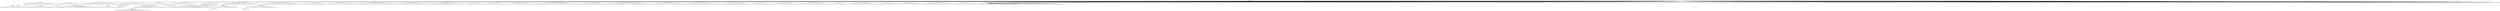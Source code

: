 digraph g {
	"57" -> "58";
	"58" [color=indianred1, style=filled, label="31"];
	"56" -> "57";
	"57" [label="26"];
	"56" -> "59";
	"59" [label="13"];
	"54" -> "55";
	"55" [color=indianred1, style=filled, label="40"];
	"53" -> "54";
	"54" [label="39"];
	"50" -> "51";
	"51" [color=indianred1, style=filled, label="27"];
	"49" -> "50";
	"50" [label="50"];
	"38" -> "39";
	"39" [color=indianred1, style=filled, label="9"];
	"38" -> "40";
	"40" [label="14"];
	"37" -> "38";
	"38" [label="18"];
	"34" -> "35";
	"35" [label="22"];
	"25" -> "26";
	"26" [color=indianred1, style=filled, label="46"];
	"24" -> "25";
	"25" [label="3"];
	"23" -> "24";
	"24" [color=indianred1, style=filled, label="10"];
	"22" -> "23";
	"23" [label="46"];
	"14" -> "15";
	"15" [color=indianred1, style=filled, label="7"];
	"13" -> "14";
	"14" [label="25"];
	"13" -> "16";
	"16" [label="37"];
	"7" -> "8";
	"8" [label="41"];
	"6" -> "7";
	"7" [color=indianred1, style=filled, label="2"];
	"5" -> "6";
	"6" [label="43"];
	"3" -> "4";
	"4" [label="11"];
	"2" -> "3";
	"3" [color=indianred1, style=filled, label="30"];
	"1" -> "2";
	"2" [label="1"];
	"0" -> "1";
	"1" [label="30"];
	"0" -> "5";
	"5" [label="2"];
	"0" -> "9";
	"9" [label="8"];
	"0" -> "10";
	"10" [label="5"];
	"0" -> "11";
	"11" [label="32"];
	"0" -> "12";
	"12" [label="19"];
	"0" -> "13";
	"13" [label="7"];
	"0" -> "17";
	"17" [label="16"];
	"0" -> "18";
	"18" [label="23"];
	"0" -> "19";
	"19" [label="21"];
	"0" -> "20";
	"20" [label="33"];
	"0" -> "21";
	"21" [label="38"];
	"0" -> "22";
	"22" [label="10"];
	"0" -> "27";
	"27" [label="35"];
	"0" -> "28";
	"28" [label="49"];
	"0" -> "29";
	"29" [label="15"];
	"0" -> "30";
	"30" [label="36"];
	"0" -> "31";
	"31" [label="12"];
	"0" -> "32";
	"32" [label="34"];
	"0" -> "33";
	"33" [label="48"];
	"0" -> "34";
	"34" [label="4"];
	"0" -> "36";
	"36" [label="20"];
	"0" -> "37";
	"37" [label="9"];
	"0" -> "41";
	"41" [label="24"];
	"0" -> "42";
	"42" [label="47"];
	"0" -> "43";
	"43" [label="17"];
	"0" -> "44";
	"44" [label="44"];
	"0" -> "45";
	"45" [label="42"];
	"0" -> "46";
	"46" [label="28"];
	"0" -> "47";
	"47" [label="45"];
	"0" -> "48";
	"48" [label="6"];
	"0" -> "49";
	"49" [label="27"];
	"0" -> "52";
	"52" [label="29"];
	"0" -> "53";
	"53" [label="40"];
	"0" -> "56";
	"56" [label="31"];
	"0" [label="germline"];
	"0" -> "cell1";
	"cell1" [shape=box];
	"51" -> "cell2";
	"cell2" [shape=box];
	"3" -> "cell3";
	"cell3" [shape=box];
	"0" -> "cell4";
	"cell4" [shape=box];
	"0" -> "cell5";
	"cell5" [shape=box];
	"0" -> "cell6";
	"cell6" [shape=box];
	"24" -> "cell7";
	"cell7" [shape=box];
	"0" -> "cell8";
	"cell8" [shape=box];
	"0" -> "cell9";
	"cell9" [shape=box];
	"41" -> "cell10";
	"cell10" [shape=box];
	"0" -> "cell11";
	"cell11" [shape=box];
	"4" -> "cell12";
	"cell12" [shape=box];
	"0" -> "cell13";
	"cell13" [shape=box];
	"45" -> "cell14";
	"cell14" [shape=box];
	"0" -> "cell15";
	"cell15" [shape=box];
	"0" -> "cell16";
	"cell16" [shape=box];
	"39" -> "cell17";
	"cell17" [shape=box];
	"0" -> "cell18";
	"cell18" [shape=box];
	"0" -> "cell19";
	"cell19" [shape=box];
	"15" -> "cell20";
	"cell20" [shape=box];
	"3" -> "cell21";
	"cell21" [shape=box];
	"22" -> "cell22";
	"cell22" [shape=box];
	"20" -> "cell23";
	"cell23" [shape=box];
	"0" -> "cell24";
	"cell24" [shape=box];
	"0" -> "cell25";
	"cell25" [shape=box];
	"0" -> "cell26";
	"cell26" [shape=box];
	"0" -> "cell27";
	"cell27" [shape=box];
	"0" -> "cell28";
	"cell28" [shape=box];
	"5" -> "cell29";
	"cell29" [shape=box];
	"22" -> "cell30";
	"cell30" [shape=box];
	"0" -> "cell31";
	"cell31" [shape=box];
	"0" -> "cell32";
	"cell32" [shape=box];
	"0" -> "cell33";
	"cell33" [shape=box];
	"0" -> "cell34";
	"cell34" [shape=box];
	"0" -> "cell35";
	"cell35" [shape=box];
	"0" -> "cell36";
	"cell36" [shape=box];
	"0" -> "cell37";
	"cell37" [shape=box];
	"15" -> "cell38";
	"cell38" [shape=box];
	"0" -> "cell39";
	"cell39" [shape=box];
	"0" -> "cell40";
	"cell40" [shape=box];
	"0" -> "cell41";
	"cell41" [shape=box];
	"0" -> "cell42";
	"cell42" [shape=box];
	"17" -> "cell43";
	"cell43" [shape=box];
	"0" -> "cell44";
	"cell44" [shape=box];
	"11" -> "cell45";
	"cell45" [shape=box];
	"0" -> "cell46";
	"cell46" [shape=box];
	"0" -> "cell47";
	"cell47" [shape=box];
	"0" -> "cell48";
	"cell48" [shape=box];
	"0" -> "cell49";
	"cell49" [shape=box];
	"4" -> "cell50";
	"cell50" [shape=box];
	"0" -> "cell51";
	"cell51" [shape=box];
	"22" -> "cell52";
	"cell52" [shape=box];
	"29" -> "cell53";
	"cell53" [shape=box];
	"44" -> "cell54";
	"cell54" [shape=box];
	"0" -> "cell55";
	"cell55" [shape=box];
	"0" -> "cell56";
	"cell56" [shape=box];
	"0" -> "cell57";
	"cell57" [shape=box];
	"0" -> "cell58";
	"cell58" [shape=box];
	"59" -> "cell59";
	"cell59" [shape=box];
	"28" -> "cell60";
	"cell60" [shape=box];
	"39" -> "cell61";
	"cell61" [shape=box];
	"0" -> "cell62";
	"cell62" [shape=box];
	"19" -> "cell63";
	"cell63" [shape=box];
	"12" -> "cell64";
	"cell64" [shape=box];
	"3" -> "cell65";
	"cell65" [shape=box];
	"30" -> "cell66";
	"cell66" [shape=box];
	"18" -> "cell67";
	"cell67" [shape=box];
	"47" -> "cell68";
	"cell68" [shape=box];
	"24" -> "cell69";
	"cell69" [shape=box];
	"0" -> "cell70";
	"cell70" [shape=box];
	"0" -> "cell71";
	"cell71" [shape=box];
	"12" -> "cell72";
	"cell72" [shape=box];
	"0" -> "cell73";
	"cell73" [shape=box];
	"51" -> "cell74";
	"cell74" [shape=box];
	"0" -> "cell75";
	"cell75" [shape=box];
	"22" -> "cell76";
	"cell76" [shape=box];
	"0" -> "cell77";
	"cell77" [shape=box];
	"20" -> "cell78";
	"cell78" [shape=box];
	"0" -> "cell79";
	"cell79" [shape=box];
	"0" -> "cell80";
	"cell80" [shape=box];
	"42" -> "cell81";
	"cell81" [shape=box];
	"0" -> "cell82";
	"cell82" [shape=box];
	"0" -> "cell83";
	"cell83" [shape=box];
	"55" -> "cell84";
	"cell84" [shape=box];
	"28" -> "cell85";
	"cell85" [shape=box];
	"34" -> "cell86";
	"cell86" [shape=box];
	"21" -> "cell87";
	"cell87" [shape=box];
	"0" -> "cell88";
	"cell88" [shape=box];
	"0" -> "cell89";
	"cell89" [shape=box];
	"30" -> "cell90";
	"cell90" [shape=box];
	"0" -> "cell91";
	"cell91" [shape=box];
	"0" -> "cell92";
	"cell92" [shape=box];
	"0" -> "cell93";
	"cell93" [shape=box];
	"29" -> "cell94";
	"cell94" [shape=box];
	"36" -> "cell95";
	"cell95" [shape=box];
	"0" -> "cell96";
	"cell96" [shape=box];
	"12" -> "cell97";
	"cell97" [shape=box];
	"0" -> "cell98";
	"cell98" [shape=box];
	"58" -> "cell99";
	"cell99" [shape=box];
	"25" -> "cell100";
	"cell100" [shape=box];
	"0" -> "cell101";
	"cell101" [shape=box];
	"0" -> "cell102";
	"cell102" [shape=box];
	"0" -> "cell103";
	"cell103" [shape=box];
	"0" -> "cell104";
	"cell104" [shape=box];
	"49" -> "cell105";
	"cell105" [shape=box];
	"0" -> "cell106";
	"cell106" [shape=box];
	"0" -> "cell107";
	"cell107" [shape=box];
	"44" -> "cell108";
	"cell108" [shape=box];
	"0" -> "cell109";
	"cell109" [shape=box];
	"52" -> "cell110";
	"cell110" [shape=box];
	"0" -> "cell111";
	"cell111" [shape=box];
	"0" -> "cell112";
	"cell112" [shape=box];
	"0" -> "cell113";
	"cell113" [shape=box];
	"41" -> "cell114";
	"cell114" [shape=box];
	"0" -> "cell115";
	"cell115" [shape=box];
	"44" -> "cell116";
	"cell116" [shape=box];
	"12" -> "cell117";
	"cell117" [shape=box];
	"0" -> "cell118";
	"cell118" [shape=box];
	"0" -> "cell119";
	"cell119" [shape=box];
	"9" -> "cell120";
	"cell120" [shape=box];
	"33" -> "cell121";
	"cell121" [shape=box];
	"0" -> "cell122";
	"cell122" [shape=box];
	"16" -> "cell123";
	"cell123" [shape=box];
	"15" -> "cell124";
	"cell124" [shape=box];
	"26" -> "cell125";
	"cell125" [shape=box];
	"12" -> "cell126";
	"cell126" [shape=box];
	"23" -> "cell127";
	"cell127" [shape=box];
	"15" -> "cell128";
	"cell128" [shape=box];
	"14" -> "cell129";
	"cell129" [shape=box];
	"56" -> "cell130";
	"cell130" [shape=box];
	"37" -> "cell131";
	"cell131" [shape=box];
	"0" -> "cell132";
	"cell132" [shape=box];
	"0" -> "cell133";
	"cell133" [shape=box];
	"0" -> "cell134";
	"cell134" [shape=box];
	"0" -> "cell135";
	"cell135" [shape=box];
	"24" -> "cell136";
	"cell136" [shape=box];
	"0" -> "cell137";
	"cell137" [shape=box];
	"29" -> "cell138";
	"cell138" [shape=box];
	"0" -> "cell139";
	"cell139" [shape=box];
	"30" -> "cell140";
	"cell140" [shape=box];
	"0" -> "cell141";
	"cell141" [shape=box];
	"0" -> "cell142";
	"cell142" [shape=box];
	"20" -> "cell143";
	"cell143" [shape=box];
	"0" -> "cell144";
	"cell144" [shape=box];
	"0" -> "cell145";
	"cell145" [shape=box];
	"0" -> "cell146";
	"cell146" [shape=box];
	"0" -> "cell147";
	"cell147" [shape=box];
	"0" -> "cell148";
	"cell148" [shape=box];
	"58" -> "cell149";
	"cell149" [shape=box];
	"5" -> "cell150";
	"cell150" [shape=box];
	"29" -> "cell151";
	"cell151" [shape=box];
	"0" -> "cell152";
	"cell152" [shape=box];
	"28" -> "cell153";
	"cell153" [shape=box];
	"52" -> "cell154";
	"cell154" [shape=box];
	"36" -> "cell155";
	"cell155" [shape=box];
	"55" -> "cell156";
	"cell156" [shape=box];
	"24" -> "cell157";
	"cell157" [shape=box];
	"9" -> "cell158";
	"cell158" [shape=box];
	"0" -> "cell159";
	"cell159" [shape=box];
	"22" -> "cell160";
	"cell160" [shape=box];
	"34" -> "cell161";
	"cell161" [shape=box];
	"0" -> "cell162";
	"cell162" [shape=box];
	"0" -> "cell163";
	"cell163" [shape=box];
	"0" -> "cell164";
	"cell164" [shape=box];
	"0" -> "cell165";
	"cell165" [shape=box];
	"0" -> "cell166";
	"cell166" [shape=box];
	"1" -> "cell167";
	"cell167" [shape=box];
	"16" -> "cell168";
	"cell168" [shape=box];
	"30" -> "cell169";
	"cell169" [shape=box];
	"0" -> "cell170";
	"cell170" [shape=box];
	"18" -> "cell171";
	"cell171" [shape=box];
	"0" -> "cell172";
	"cell172" [shape=box];
	"0" -> "cell173";
	"cell173" [shape=box];
	"0" -> "cell174";
	"cell174" [shape=box];
	"0" -> "cell175";
	"cell175" [shape=box];
	"26" -> "cell176";
	"cell176" [shape=box];
	"0" -> "cell177";
	"cell177" [shape=box];
	"53" -> "cell178";
	"cell178" [shape=box];
	"0" -> "cell179";
	"cell179" [shape=box];
	"0" -> "cell180";
	"cell180" [shape=box];
	"0" -> "cell181";
	"cell181" [shape=box];
	"29" -> "cell182";
	"cell182" [shape=box];
	"0" -> "cell183";
	"cell183" [shape=box];
	"0" -> "cell184";
	"cell184" [shape=box];
	"0" -> "cell185";
	"cell185" [shape=box];
	"0" -> "cell186";
	"cell186" [shape=box];
	"0" -> "cell187";
	"cell187" [shape=box];
	"0" -> "cell188";
	"cell188" [shape=box];
	"0" -> "cell189";
	"cell189" [shape=box];
	"33" -> "cell190";
	"cell190" [shape=box];
	"0" -> "cell191";
	"cell191" [shape=box];
	"51" -> "cell192";
	"cell192" [shape=box];
	"0" -> "cell193";
	"cell193" [shape=box];
	"33" -> "cell194";
	"cell194" [shape=box];
	"0" -> "cell195";
	"cell195" [shape=box];
	"36" -> "cell196";
	"cell196" [shape=box];
	"0" -> "cell197";
	"cell197" [shape=box];
	"45" -> "cell198";
	"cell198" [shape=box];
	"0" -> "cell199";
	"cell199" [shape=box];
	"0" -> "cell200";
	"cell200" [shape=box];
	"8" -> "cell201";
	"cell201" [shape=box];
	"0" -> "cell202";
	"cell202" [shape=box];
	"49" -> "cell203";
	"cell203" [shape=box];
	"0" -> "cell204";
	"cell204" [shape=box];
	"0" -> "cell205";
	"cell205" [shape=box];
	"26" -> "cell206";
	"cell206" [shape=box];
	"0" -> "cell207";
	"cell207" [shape=box];
	"0" -> "cell208";
	"cell208" [shape=box];
	"0" -> "cell209";
	"cell209" [shape=box];
	"0" -> "cell210";
	"cell210" [shape=box];
	"0" -> "cell211";
	"cell211" [shape=box];
	"5" -> "cell212";
	"cell212" [shape=box];
	"0" -> "cell213";
	"cell213" [shape=box];
	"58" -> "cell214";
	"cell214" [shape=box];
	"0" -> "cell215";
	"cell215" [shape=box];
	"36" -> "cell216";
	"cell216" [shape=box];
	"31" -> "cell217";
	"cell217" [shape=box];
	"5" -> "cell218";
	"cell218" [shape=box];
	"0" -> "cell219";
	"cell219" [shape=box];
	"50" -> "cell220";
	"cell220" [shape=box];
	"11" -> "cell221";
	"cell221" [shape=box];
	"0" -> "cell222";
	"cell222" [shape=box];
	"0" -> "cell223";
	"cell223" [shape=box];
	"0" -> "cell224";
	"cell224" [shape=box];
	"43" -> "cell225";
	"cell225" [shape=box];
	"0" -> "cell226";
	"cell226" [shape=box];
	"29" -> "cell227";
	"cell227" [shape=box];
	"30" -> "cell228";
	"cell228" [shape=box];
	"26" -> "cell229";
	"cell229" [shape=box];
	"21" -> "cell230";
	"cell230" [shape=box];
	"0" -> "cell231";
	"cell231" [shape=box];
	"17" -> "cell232";
	"cell232" [shape=box];
	"37" -> "cell233";
	"cell233" [shape=box];
	"0" -> "cell234";
	"cell234" [shape=box];
	"42" -> "cell235";
	"cell235" [shape=box];
	"51" -> "cell236";
	"cell236" [shape=box];
	"0" -> "cell237";
	"cell237" [shape=box];
	"0" -> "cell238";
	"cell238" [shape=box];
	"0" -> "cell239";
	"cell239" [shape=box];
	"0" -> "cell240";
	"cell240" [shape=box];
	"30" -> "cell241";
	"cell241" [shape=box];
	"0" -> "cell242";
	"cell242" [shape=box];
	"42" -> "cell243";
	"cell243" [shape=box];
	"44" -> "cell244";
	"cell244" [shape=box];
	"36" -> "cell245";
	"cell245" [shape=box];
	"5" -> "cell246";
	"cell246" [shape=box];
	"50" -> "cell247";
	"cell247" [shape=box];
	"0" -> "cell248";
	"cell248" [shape=box];
	"0" -> "cell249";
	"cell249" [shape=box];
	"20" -> "cell250";
	"cell250" [shape=box];
	"38" -> "cell251";
	"cell251" [shape=box];
	"42" -> "cell252";
	"cell252" [shape=box];
	"0" -> "cell253";
	"cell253" [shape=box];
	"0" -> "cell254";
	"cell254" [shape=box];
	"15" -> "cell255";
	"cell255" [shape=box];
	"0" -> "cell256";
	"cell256" [shape=box];
	"16" -> "cell257";
	"cell257" [shape=box];
	"22" -> "cell258";
	"cell258" [shape=box];
	"0" -> "cell259";
	"cell259" [shape=box];
	"26" -> "cell260";
	"cell260" [shape=box];
	"0" -> "cell261";
	"cell261" [shape=box];
	"0" -> "cell262";
	"cell262" [shape=box];
	"15" -> "cell263";
	"cell263" [shape=box];
	"0" -> "cell264";
	"cell264" [shape=box];
	"0" -> "cell265";
	"cell265" [shape=box];
	"0" -> "cell266";
	"cell266" [shape=box];
	"31" -> "cell267";
	"cell267" [shape=box];
	"21" -> "cell268";
	"cell268" [shape=box];
	"0" -> "cell269";
	"cell269" [shape=box];
	"0" -> "cell270";
	"cell270" [shape=box];
	"44" -> "cell271";
	"cell271" [shape=box];
	"33" -> "cell272";
	"cell272" [shape=box];
	"0" -> "cell273";
	"cell273" [shape=box];
	"0" -> "cell274";
	"cell274" [shape=box];
	"58" -> "cell275";
	"cell275" [shape=box];
	"0" -> "cell276";
	"cell276" [shape=box];
	"39" -> "cell277";
	"cell277" [shape=box];
	"21" -> "cell278";
	"cell278" [shape=box];
	"0" -> "cell279";
	"cell279" [shape=box];
	"0" -> "cell280";
	"cell280" [shape=box];
	"0" -> "cell281";
	"cell281" [shape=box];
	"0" -> "cell282";
	"cell282" [shape=box];
	"0" -> "cell283";
	"cell283" [shape=box];
	"1" -> "cell284";
	"cell284" [shape=box];
	"12" -> "cell285";
	"cell285" [shape=box];
	"0" -> "cell286";
	"cell286" [shape=box];
	"0" -> "cell287";
	"cell287" [shape=box];
	"17" -> "cell288";
	"cell288" [shape=box];
	"0" -> "cell289";
	"cell289" [shape=box];
	"0" -> "cell290";
	"cell290" [shape=box];
	"0" -> "cell291";
	"cell291" [shape=box];
	"44" -> "cell292";
	"cell292" [shape=box];
	"0" -> "cell293";
	"cell293" [shape=box];
	"0" -> "cell294";
	"cell294" [shape=box];
	"49" -> "cell295";
	"cell295" [shape=box];
	"0" -> "cell296";
	"cell296" [shape=box];
	"21" -> "cell297";
	"cell297" [shape=box];
	"39" -> "cell298";
	"cell298" [shape=box];
	"0" -> "cell299";
	"cell299" [shape=box];
	"1" -> "cell300";
	"cell300" [shape=box];
	"37" -> "cell301";
	"cell301" [shape=box];
	"37" -> "cell302";
	"cell302" [shape=box];
	"0" -> "cell303";
	"cell303" [shape=box];
	"56" -> "cell304";
	"cell304" [shape=box];
	"0" -> "cell305";
	"cell305" [shape=box];
	"0" -> "cell306";
	"cell306" [shape=box];
	"48" -> "cell307";
	"cell307" [shape=box];
	"0" -> "cell308";
	"cell308" [shape=box];
	"0" -> "cell309";
	"cell309" [shape=box];
	"0" -> "cell310";
	"cell310" [shape=box];
	"0" -> "cell311";
	"cell311" [shape=box];
	"0" -> "cell312";
	"cell312" [shape=box];
	"32" -> "cell313";
	"cell313" [shape=box];
	"49" -> "cell314";
	"cell314" [shape=box];
	"0" -> "cell315";
	"cell315" [shape=box];
	"56" -> "cell316";
	"cell316" [shape=box];
	"32" -> "cell317";
	"cell317" [shape=box];
	"0" -> "cell318";
	"cell318" [shape=box];
	"0" -> "cell319";
	"cell319" [shape=box];
	"21" -> "cell320";
	"cell320" [shape=box];
	"3" -> "cell321";
	"cell321" [shape=box];
	"0" -> "cell322";
	"cell322" [shape=box];
	"0" -> "cell323";
	"cell323" [shape=box];
	"41" -> "cell324";
	"cell324" [shape=box];
	"0" -> "cell325";
	"cell325" [shape=box];
	"0" -> "cell326";
	"cell326" [shape=box];
	"0" -> "cell327";
	"cell327" [shape=box];
	"0" -> "cell328";
	"cell328" [shape=box];
	"0" -> "cell329";
	"cell329" [shape=box];
	"0" -> "cell330";
	"cell330" [shape=box];
	"42" -> "cell331";
	"cell331" [shape=box];
	"0" -> "cell332";
	"cell332" [shape=box];
	"48" -> "cell333";
	"cell333" [shape=box];
	"0" -> "cell334";
	"cell334" [shape=box];
	"0" -> "cell335";
	"cell335" [shape=box];
	"24" -> "cell336";
	"cell336" [shape=box];
	"34" -> "cell337";
	"cell337" [shape=box];
	"0" -> "cell338";
	"cell338" [shape=box];
	"0" -> "cell339";
	"cell339" [shape=box];
	"0" -> "cell340";
	"cell340" [shape=box];
	"0" -> "cell341";
	"cell341" [shape=box];
	"0" -> "cell342";
	"cell342" [shape=box];
	"1" -> "cell343";
	"cell343" [shape=box];
	"0" -> "cell344";
	"cell344" [shape=box];
	"47" -> "cell345";
	"cell345" [shape=box];
	"0" -> "cell346";
	"cell346" [shape=box];
	"1" -> "cell347";
	"cell347" [shape=box];
	"0" -> "cell348";
	"cell348" [shape=box];
	"0" -> "cell349";
	"cell349" [shape=box];
	"0" -> "cell350";
	"cell350" [shape=box];
	"15" -> "cell351";
	"cell351" [shape=box];
	"0" -> "cell352";
	"cell352" [shape=box];
	"0" -> "cell353";
	"cell353" [shape=box];
	"0" -> "cell354";
	"cell354" [shape=box];
	"18" -> "cell355";
	"cell355" [shape=box];
	"51" -> "cell356";
	"cell356" [shape=box];
	"0" -> "cell357";
	"cell357" [shape=box];
	"0" -> "cell358";
	"cell358" [shape=box];
	"0" -> "cell359";
	"cell359" [shape=box];
	"11" -> "cell360";
	"cell360" [shape=box];
	"32" -> "cell361";
	"cell361" [shape=box];
	"0" -> "cell362";
	"cell362" [shape=box];
	"40" -> "cell363";
	"cell363" [shape=box];
	"47" -> "cell364";
	"cell364" [shape=box];
	"0" -> "cell365";
	"cell365" [shape=box];
	"0" -> "cell366";
	"cell366" [shape=box];
	"27" -> "cell367";
	"cell367" [shape=box];
	"39" -> "cell368";
	"cell368" [shape=box];
	"53" -> "cell369";
	"cell369" [shape=box];
	"0" -> "cell370";
	"cell370" [shape=box];
	"42" -> "cell371";
	"cell371" [shape=box];
	"28" -> "cell372";
	"cell372" [shape=box];
	"0" -> "cell373";
	"cell373" [shape=box];
	"0" -> "cell374";
	"cell374" [shape=box];
	"0" -> "cell375";
	"cell375" [shape=box];
	"0" -> "cell376";
	"cell376" [shape=box];
	"42" -> "cell377";
	"cell377" [shape=box];
	"17" -> "cell378";
	"cell378" [shape=box];
	"0" -> "cell379";
	"cell379" [shape=box];
	"53" -> "cell380";
	"cell380" [shape=box];
	"21" -> "cell381";
	"cell381" [shape=box];
	"0" -> "cell382";
	"cell382" [shape=box];
	"0" -> "cell383";
	"cell383" [shape=box];
	"0" -> "cell384";
	"cell384" [shape=box];
	"22" -> "cell385";
	"cell385" [shape=box];
	"0" -> "cell386";
	"cell386" [shape=box];
	"0" -> "cell387";
	"cell387" [shape=box];
	"0" -> "cell388";
	"cell388" [shape=box];
	"0" -> "cell389";
	"cell389" [shape=box];
	"0" -> "cell390";
	"cell390" [shape=box];
	"7" -> "cell391";
	"cell391" [shape=box];
	"0" -> "cell392";
	"cell392" [shape=box];
	"23" -> "cell393";
	"cell393" [shape=box];
	"0" -> "cell394";
	"cell394" [shape=box];
	"0" -> "cell395";
	"cell395" [shape=box];
	"0" -> "cell396";
	"cell396" [shape=box];
	"0" -> "cell397";
	"cell397" [shape=box];
	"0" -> "cell398";
	"cell398" [shape=box];
	"19" -> "cell399";
	"cell399" [shape=box];
	"38" -> "cell400";
	"cell400" [shape=box];
	"0" -> "cell401";
	"cell401" [shape=box];
	"0" -> "cell402";
	"cell402" [shape=box];
	"13" -> "cell403";
	"cell403" [shape=box];
	"0" -> "cell404";
	"cell404" [shape=box];
	"0" -> "cell405";
	"cell405" [shape=box];
	"0" -> "cell406";
	"cell406" [shape=box];
	"0" -> "cell407";
	"cell407" [shape=box];
	"49" -> "cell408";
	"cell408" [shape=box];
	"17" -> "cell409";
	"cell409" [shape=box];
	"0" -> "cell410";
	"cell410" [shape=box];
	"0" -> "cell411";
	"cell411" [shape=box];
	"49" -> "cell412";
	"cell412" [shape=box];
	"0" -> "cell413";
	"cell413" [shape=box];
	"20" -> "cell414";
	"cell414" [shape=box];
	"46" -> "cell415";
	"cell415" [shape=box];
	"22" -> "cell416";
	"cell416" [shape=box];
	"0" -> "cell417";
	"cell417" [shape=box];
	"0" -> "cell418";
	"cell418" [shape=box];
	"39" -> "cell419";
	"cell419" [shape=box];
	"0" -> "cell420";
	"cell420" [shape=box];
	"0" -> "cell421";
	"cell421" [shape=box];
	"31" -> "cell422";
	"cell422" [shape=box];
	"0" -> "cell423";
	"cell423" [shape=box];
	"29" -> "cell424";
	"cell424" [shape=box];
	"16" -> "cell425";
	"cell425" [shape=box];
	"0" -> "cell426";
	"cell426" [shape=box];
	"0" -> "cell427";
	"cell427" [shape=box];
	"42" -> "cell428";
	"cell428" [shape=box];
	"0" -> "cell429";
	"cell429" [shape=box];
	"9" -> "cell430";
	"cell430" [shape=box];
	"0" -> "cell431";
	"cell431" [shape=box];
	"24" -> "cell432";
	"cell432" [shape=box];
	"0" -> "cell433";
	"cell433" [shape=box];
	"0" -> "cell434";
	"cell434" [shape=box];
	"0" -> "cell435";
	"cell435" [shape=box];
	"51" -> "cell436";
	"cell436" [shape=box];
	"0" -> "cell437";
	"cell437" [shape=box];
	"20" -> "cell438";
	"cell438" [shape=box];
	"0" -> "cell439";
	"cell439" [shape=box];
	"0" -> "cell440";
	"cell440" [shape=box];
	"53" -> "cell441";
	"cell441" [shape=box];
	"0" -> "cell442";
	"cell442" [shape=box];
	"0" -> "cell443";
	"cell443" [shape=box];
	"0" -> "cell444";
	"cell444" [shape=box];
	"0" -> "cell445";
	"cell445" [shape=box];
	"17" -> "cell446";
	"cell446" [shape=box];
	"0" -> "cell447";
	"cell447" [shape=box];
	"0" -> "cell448";
	"cell448" [shape=box];
	"26" -> "cell449";
	"cell449" [shape=box];
	"27" -> "cell450";
	"cell450" [shape=box];
	"10" -> "cell451";
	"cell451" [shape=box];
	"0" -> "cell452";
	"cell452" [shape=box];
	"0" -> "cell453";
	"cell453" [shape=box];
	"0" -> "cell454";
	"cell454" [shape=box];
	"51" -> "cell455";
	"cell455" [shape=box];
	"41" -> "cell456";
	"cell456" [shape=box];
	"58" -> "cell457";
	"cell457" [shape=box];
	"0" -> "cell458";
	"cell458" [shape=box];
	"0" -> "cell459";
	"cell459" [shape=box];
	"0" -> "cell460";
	"cell460" [shape=box];
	"0" -> "cell461";
	"cell461" [shape=box];
	"29" -> "cell462";
	"cell462" [shape=box];
	"36" -> "cell463";
	"cell463" [shape=box];
	"13" -> "cell464";
	"cell464" [shape=box];
	"23" -> "cell465";
	"cell465" [shape=box];
	"37" -> "cell466";
	"cell466" [shape=box];
	"0" -> "cell467";
	"cell467" [shape=box];
	"0" -> "cell468";
	"cell468" [shape=box];
	"21" -> "cell469";
	"cell469" [shape=box];
	"0" -> "cell470";
	"cell470" [shape=box];
	"5" -> "cell471";
	"cell471" [shape=box];
	"0" -> "cell472";
	"cell472" [shape=box];
	"0" -> "cell473";
	"cell473" [shape=box];
	"52" -> "cell474";
	"cell474" [shape=box];
	"0" -> "cell475";
	"cell475" [shape=box];
	"0" -> "cell476";
	"cell476" [shape=box];
	"0" -> "cell477";
	"cell477" [shape=box];
	"38" -> "cell478";
	"cell478" [shape=box];
	"0" -> "cell479";
	"cell479" [shape=box];
	"0" -> "cell480";
	"cell480" [shape=box];
	"20" -> "cell481";
	"cell481" [shape=box];
	"0" -> "cell482";
	"cell482" [shape=box];
	"0" -> "cell483";
	"cell483" [shape=box];
	"15" -> "cell484";
	"cell484" [shape=box];
	"5" -> "cell485";
	"cell485" [shape=box];
	"0" -> "cell486";
	"cell486" [shape=box];
	"0" -> "cell487";
	"cell487" [shape=box];
	"43" -> "cell488";
	"cell488" [shape=box];
	"35" -> "cell489";
	"cell489" [shape=box];
	"0" -> "cell490";
	"cell490" [shape=box];
	"0" -> "cell491";
	"cell491" [shape=box];
	"0" -> "cell492";
	"cell492" [shape=box];
	"0" -> "cell493";
	"cell493" [shape=box];
	"49" -> "cell494";
	"cell494" [shape=box];
	"15" -> "cell495";
	"cell495" [shape=box];
	"0" -> "cell496";
	"cell496" [shape=box];
	"0" -> "cell497";
	"cell497" [shape=box];
	"50" -> "cell498";
	"cell498" [shape=box];
	"15" -> "cell499";
	"cell499" [shape=box];
	"51" -> "cell500";
	"cell500" [shape=box];
	"1" -> "cell501";
	"cell501" [shape=box];
	"0" -> "cell502";
	"cell502" [shape=box];
	"0" -> "cell503";
	"cell503" [shape=box];
	"32" -> "cell504";
	"cell504" [shape=box];
	"0" -> "cell505";
	"cell505" [shape=box];
	"0" -> "cell506";
	"cell506" [shape=box];
	"44" -> "cell507";
	"cell507" [shape=box];
	"0" -> "cell508";
	"cell508" [shape=box];
	"0" -> "cell509";
	"cell509" [shape=box];
	"0" -> "cell510";
	"cell510" [shape=box];
	"0" -> "cell511";
	"cell511" [shape=box];
	"0" -> "cell512";
	"cell512" [shape=box];
	"0" -> "cell513";
	"cell513" [shape=box];
	"55" -> "cell514";
	"cell514" [shape=box];
	"0" -> "cell515";
	"cell515" [shape=box];
	"0" -> "cell516";
	"cell516" [shape=box];
	"0" -> "cell517";
	"cell517" [shape=box];
	"0" -> "cell518";
	"cell518" [shape=box];
	"37" -> "cell519";
	"cell519" [shape=box];
	"0" -> "cell520";
	"cell520" [shape=box];
	"0" -> "cell521";
	"cell521" [shape=box];
	"21" -> "cell522";
	"cell522" [shape=box];
	"0" -> "cell523";
	"cell523" [shape=box];
	"31" -> "cell524";
	"cell524" [shape=box];
	"0" -> "cell525";
	"cell525" [shape=box];
	"19" -> "cell526";
	"cell526" [shape=box];
	"0" -> "cell527";
	"cell527" [shape=box];
	"17" -> "cell528";
	"cell528" [shape=box];
	"11" -> "cell529";
	"cell529" [shape=box];
	"1" -> "cell530";
	"cell530" [shape=box];
	"0" -> "cell531";
	"cell531" [shape=box];
	"0" -> "cell532";
	"cell532" [shape=box];
	"33" -> "cell533";
	"cell533" [shape=box];
	"0" -> "cell534";
	"cell534" [shape=box];
	"30" -> "cell535";
	"cell535" [shape=box];
	"0" -> "cell536";
	"cell536" [shape=box];
	"0" -> "cell537";
	"cell537" [shape=box];
	"37" -> "cell538";
	"cell538" [shape=box];
	"11" -> "cell539";
	"cell539" [shape=box];
	"0" -> "cell540";
	"cell540" [shape=box];
	"0" -> "cell541";
	"cell541" [shape=box];
	"0" -> "cell542";
	"cell542" [shape=box];
	"0" -> "cell543";
	"cell543" [shape=box];
	"36" -> "cell544";
	"cell544" [shape=box];
	"9" -> "cell545";
	"cell545" [shape=box];
	"0" -> "cell546";
	"cell546" [shape=box];
	"0" -> "cell547";
	"cell547" [shape=box];
	"48" -> "cell548";
	"cell548" [shape=box];
	"0" -> "cell549";
	"cell549" [shape=box];
	"0" -> "cell550";
	"cell550" [shape=box];
	"27" -> "cell551";
	"cell551" [shape=box];
	"10" -> "cell552";
	"cell552" [shape=box];
	"24" -> "cell553";
	"cell553" [shape=box];
	"29" -> "cell554";
	"cell554" [shape=box];
	"0" -> "cell555";
	"cell555" [shape=box];
	"7" -> "cell556";
	"cell556" [shape=box];
	"47" -> "cell557";
	"cell557" [shape=box];
	"0" -> "cell558";
	"cell558" [shape=box];
	"21" -> "cell559";
	"cell559" [shape=box];
	"0" -> "cell560";
	"cell560" [shape=box];
	"58" -> "cell561";
	"cell561" [shape=box];
	"49" -> "cell562";
	"cell562" [shape=box];
	"0" -> "cell563";
	"cell563" [shape=box];
	"29" -> "cell564";
	"cell564" [shape=box];
	"0" -> "cell565";
	"cell565" [shape=box];
	"49" -> "cell566";
	"cell566" [shape=box];
	"8" -> "cell567";
	"cell567" [shape=box];
	"0" -> "cell568";
	"cell568" [shape=box];
	"11" -> "cell569";
	"cell569" [shape=box];
	"0" -> "cell570";
	"cell570" [shape=box];
	"51" -> "cell571";
	"cell571" [shape=box];
	"0" -> "cell572";
	"cell572" [shape=box];
	"0" -> "cell573";
	"cell573" [shape=box];
	"1" -> "cell574";
	"cell574" [shape=box];
	"0" -> "cell575";
	"cell575" [shape=box];
	"15" -> "cell576";
	"cell576" [shape=box];
	"49" -> "cell577";
	"cell577" [shape=box];
	"20" -> "cell578";
	"cell578" [shape=box];
	"8" -> "cell579";
	"cell579" [shape=box];
	"13" -> "cell580";
	"cell580" [shape=box];
	"56" -> "cell581";
	"cell581" [shape=box];
	"0" -> "cell582";
	"cell582" [shape=box];
	"0" -> "cell583";
	"cell583" [shape=box];
	"16" -> "cell584";
	"cell584" [shape=box];
	"36" -> "cell585";
	"cell585" [shape=box];
	"0" -> "cell586";
	"cell586" [shape=box];
	"0" -> "cell587";
	"cell587" [shape=box];
	"0" -> "cell588";
	"cell588" [shape=box];
	"10" -> "cell589";
	"cell589" [shape=box];
	"0" -> "cell590";
	"cell590" [shape=box];
	"55" -> "cell591";
	"cell591" [shape=box];
	"0" -> "cell592";
	"cell592" [shape=box];
	"0" -> "cell593";
	"cell593" [shape=box];
	"52" -> "cell594";
	"cell594" [shape=box];
	"27" -> "cell595";
	"cell595" [shape=box];
	"43" -> "cell596";
	"cell596" [shape=box];
	"0" -> "cell597";
	"cell597" [shape=box];
	"27" -> "cell598";
	"cell598" [shape=box];
	"0" -> "cell599";
	"cell599" [shape=box];
	"21" -> "cell600";
	"cell600" [shape=box];
	"0" -> "cell601";
	"cell601" [shape=box];
	"51" -> "cell602";
	"cell602" [shape=box];
	"34" -> "cell603";
	"cell603" [shape=box];
	"0" -> "cell604";
	"cell604" [shape=box];
	"56" -> "cell605";
	"cell605" [shape=box];
	"0" -> "cell606";
	"cell606" [shape=box];
	"0" -> "cell607";
	"cell607" [shape=box];
	"24" -> "cell608";
	"cell608" [shape=box];
	"37" -> "cell609";
	"cell609" [shape=box];
	"49" -> "cell610";
	"cell610" [shape=box];
	"29" -> "cell611";
	"cell611" [shape=box];
	"47" -> "cell612";
	"cell612" [shape=box];
	"12" -> "cell613";
	"cell613" [shape=box];
	"0" -> "cell614";
	"cell614" [shape=box];
	"45" -> "cell615";
	"cell615" [shape=box];
	"0" -> "cell616";
	"cell616" [shape=box];
	"0" -> "cell617";
	"cell617" [shape=box];
	"0" -> "cell618";
	"cell618" [shape=box];
	"46" -> "cell619";
	"cell619" [shape=box];
	"15" -> "cell620";
	"cell620" [shape=box];
	"6" -> "cell621";
	"cell621" [shape=box];
	"3" -> "cell622";
	"cell622" [shape=box];
	"11" -> "cell623";
	"cell623" [shape=box];
	"5" -> "cell624";
	"cell624" [shape=box];
	"39" -> "cell625";
	"cell625" [shape=box];
	"0" -> "cell626";
	"cell626" [shape=box];
	"0" -> "cell627";
	"cell627" [shape=box];
	"0" -> "cell628";
	"cell628" [shape=box];
	"49" -> "cell629";
	"cell629" [shape=box];
	"0" -> "cell630";
	"cell630" [shape=box];
	"0" -> "cell631";
	"cell631" [shape=box];
	"0" -> "cell632";
	"cell632" [shape=box];
	"18" -> "cell633";
	"cell633" [shape=box];
	"0" -> "cell634";
	"cell634" [shape=box];
	"51" -> "cell635";
	"cell635" [shape=box];
	"12" -> "cell636";
	"cell636" [shape=box];
	"9" -> "cell637";
	"cell637" [shape=box];
	"0" -> "cell638";
	"cell638" [shape=box];
	"27" -> "cell639";
	"cell639" [shape=box];
	"7" -> "cell640";
	"cell640" [shape=box];
	"0" -> "cell641";
	"cell641" [shape=box];
	"0" -> "cell642";
	"cell642" [shape=box];
	"17" -> "cell643";
	"cell643" [shape=box];
	"46" -> "cell644";
	"cell644" [shape=box];
	"11" -> "cell645";
	"cell645" [shape=box];
	"20" -> "cell646";
	"cell646" [shape=box];
	"15" -> "cell647";
	"cell647" [shape=box];
	"0" -> "cell648";
	"cell648" [shape=box];
	"0" -> "cell649";
	"cell649" [shape=box];
	"3" -> "cell650";
	"cell650" [shape=box];
	"0" -> "cell651";
	"cell651" [shape=box];
	"0" -> "cell652";
	"cell652" [shape=box];
	"0" -> "cell653";
	"cell653" [shape=box];
	"0" -> "cell654";
	"cell654" [shape=box];
	"0" -> "cell655";
	"cell655" [shape=box];
	"27" -> "cell656";
	"cell656" [shape=box];
	"27" -> "cell657";
	"cell657" [shape=box];
	"0" -> "cell658";
	"cell658" [shape=box];
	"0" -> "cell659";
	"cell659" [shape=box];
	"0" -> "cell660";
	"cell660" [shape=box];
	"0" -> "cell661";
	"cell661" [shape=box];
	"0" -> "cell662";
	"cell662" [shape=box];
	"0" -> "cell663";
	"cell663" [shape=box];
	"39" -> "cell664";
	"cell664" [shape=box];
	"15" -> "cell665";
	"cell665" [shape=box];
	"15" -> "cell666";
	"cell666" [shape=box];
	"9" -> "cell667";
	"cell667" [shape=box];
	"0" -> "cell668";
	"cell668" [shape=box];
	"0" -> "cell669";
	"cell669" [shape=box];
	"0" -> "cell670";
	"cell670" [shape=box];
	"36" -> "cell671";
	"cell671" [shape=box];
	"53" -> "cell672";
	"cell672" [shape=box];
	"0" -> "cell673";
	"cell673" [shape=box];
	"23" -> "cell674";
	"cell674" [shape=box];
	"0" -> "cell675";
	"cell675" [shape=box];
	"0" -> "cell676";
	"cell676" [shape=box];
	"29" -> "cell677";
	"cell677" [shape=box];
	"28" -> "cell678";
	"cell678" [shape=box];
	"0" -> "cell679";
	"cell679" [shape=box];
	"44" -> "cell680";
	"cell680" [shape=box];
	"32" -> "cell681";
	"cell681" [shape=box];
	"55" -> "cell682";
	"cell682" [shape=box];
	"53" -> "cell683";
	"cell683" [shape=box];
	"0" -> "cell684";
	"cell684" [shape=box];
	"31" -> "cell685";
	"cell685" [shape=box];
	"56" -> "cell686";
	"cell686" [shape=box];
	"47" -> "cell687";
	"cell687" [shape=box];
	"28" -> "cell688";
	"cell688" [shape=box];
	"27" -> "cell689";
	"cell689" [shape=box];
	"0" -> "cell690";
	"cell690" [shape=box];
	"0" -> "cell691";
	"cell691" [shape=box];
	"53" -> "cell692";
	"cell692" [shape=box];
	"45" -> "cell693";
	"cell693" [shape=box];
	"0" -> "cell694";
	"cell694" [shape=box];
	"0" -> "cell695";
	"cell695" [shape=box];
	"55" -> "cell696";
	"cell696" [shape=box];
	"0" -> "cell697";
	"cell697" [shape=box];
	"13" -> "cell698";
	"cell698" [shape=box];
	"16" -> "cell699";
	"cell699" [shape=box];
	"0" -> "cell700";
	"cell700" [shape=box];
	"7" -> "cell701";
	"cell701" [shape=box];
	"0" -> "cell702";
	"cell702" [shape=box];
	"13" -> "cell703";
	"cell703" [shape=box];
	"0" -> "cell704";
	"cell704" [shape=box];
	"7" -> "cell705";
	"cell705" [shape=box];
	"15" -> "cell706";
	"cell706" [shape=box];
	"25" -> "cell707";
	"cell707" [shape=box];
	"0" -> "cell708";
	"cell708" [shape=box];
	"26" -> "cell709";
	"cell709" [shape=box];
	"0" -> "cell710";
	"cell710" [shape=box];
	"0" -> "cell711";
	"cell711" [shape=box];
	"0" -> "cell712";
	"cell712" [shape=box];
	"56" -> "cell713";
	"cell713" [shape=box];
	"33" -> "cell714";
	"cell714" [shape=box];
	"12" -> "cell715";
	"cell715" [shape=box];
	"19" -> "cell716";
	"cell716" [shape=box];
	"14" -> "cell717";
	"cell717" [shape=box];
	"0" -> "cell718";
	"cell718" [shape=box];
	"40" -> "cell719";
	"cell719" [shape=box];
	"0" -> "cell720";
	"cell720" [shape=box];
	"0" -> "cell721";
	"cell721" [shape=box];
	"41" -> "cell722";
	"cell722" [shape=box];
	"0" -> "cell723";
	"cell723" [shape=box];
	"53" -> "cell724";
	"cell724" [shape=box];
	"7" -> "cell725";
	"cell725" [shape=box];
	"21" -> "cell726";
	"cell726" [shape=box];
	"3" -> "cell727";
	"cell727" [shape=box];
	"19" -> "cell728";
	"cell728" [shape=box];
	"54" -> "cell729";
	"cell729" [shape=box];
	"30" -> "cell730";
	"cell730" [shape=box];
	"0" -> "cell731";
	"cell731" [shape=box];
	"0" -> "cell732";
	"cell732" [shape=box];
	"0" -> "cell733";
	"cell733" [shape=box];
	"45" -> "cell734";
	"cell734" [shape=box];
	"10" -> "cell735";
	"cell735" [shape=box];
	"0" -> "cell736";
	"cell736" [shape=box];
	"0" -> "cell737";
	"cell737" [shape=box];
	"28" -> "cell738";
	"cell738" [shape=box];
	"32" -> "cell739";
	"cell739" [shape=box];
	"0" -> "cell740";
	"cell740" [shape=box];
	"0" -> "cell741";
	"cell741" [shape=box];
	"10" -> "cell742";
	"cell742" [shape=box];
	"7" -> "cell743";
	"cell743" [shape=box];
	"3" -> "cell744";
	"cell744" [shape=box];
	"34" -> "cell745";
	"cell745" [shape=box];
	"0" -> "cell746";
	"cell746" [shape=box];
	"0" -> "cell747";
	"cell747" [shape=box];
	"21" -> "cell748";
	"cell748" [shape=box];
	"0" -> "cell749";
	"cell749" [shape=box];
	"45" -> "cell750";
	"cell750" [shape=box];
	"37" -> "cell751";
	"cell751" [shape=box];
	"1" -> "cell752";
	"cell752" [shape=box];
	"0" -> "cell753";
	"cell753" [shape=box];
	"56" -> "cell754";
	"cell754" [shape=box];
	"32" -> "cell755";
	"cell755" [shape=box];
	"0" -> "cell756";
	"cell756" [shape=box];
	"48" -> "cell757";
	"cell757" [shape=box];
	"1" -> "cell758";
	"cell758" [shape=box];
	"3" -> "cell759";
	"cell759" [shape=box];
	"0" -> "cell760";
	"cell760" [shape=box];
	"1" -> "cell761";
	"cell761" [shape=box];
	"0" -> "cell762";
	"cell762" [shape=box];
	"12" -> "cell763";
	"cell763" [shape=box];
	"40" -> "cell764";
	"cell764" [shape=box];
	"0" -> "cell765";
	"cell765" [shape=box];
	"0" -> "cell766";
	"cell766" [shape=box];
	"6" -> "cell767";
	"cell767" [shape=box];
	"0" -> "cell768";
	"cell768" [shape=box];
	"37" -> "cell769";
	"cell769" [shape=box];
	"12" -> "cell770";
	"cell770" [shape=box];
	"0" -> "cell771";
	"cell771" [shape=box];
	"51" -> "cell772";
	"cell772" [shape=box];
	"45" -> "cell773";
	"cell773" [shape=box];
	"45" -> "cell774";
	"cell774" [shape=box];
	"0" -> "cell775";
	"cell775" [shape=box];
	"0" -> "cell776";
	"cell776" [shape=box];
	"0" -> "cell777";
	"cell777" [shape=box];
	"29" -> "cell778";
	"cell778" [shape=box];
	"0" -> "cell779";
	"cell779" [shape=box];
	"26" -> "cell780";
	"cell780" [shape=box];
	"0" -> "cell781";
	"cell781" [shape=box];
	"10" -> "cell782";
	"cell782" [shape=box];
	"0" -> "cell783";
	"cell783" [shape=box];
	"0" -> "cell784";
	"cell784" [shape=box];
	"53" -> "cell785";
	"cell785" [shape=box];
	"0" -> "cell786";
	"cell786" [shape=box];
	"0" -> "cell787";
	"cell787" [shape=box];
	"56" -> "cell788";
	"cell788" [shape=box];
	"21" -> "cell789";
	"cell789" [shape=box];
	"18" -> "cell790";
	"cell790" [shape=box];
	"14" -> "cell791";
	"cell791" [shape=box];
	"11" -> "cell792";
	"cell792" [shape=box];
	"21" -> "cell793";
	"cell793" [shape=box];
	"0" -> "cell794";
	"cell794" [shape=box];
	"0" -> "cell795";
	"cell795" [shape=box];
	"0" -> "cell796";
	"cell796" [shape=box];
	"51" -> "cell797";
	"cell797" [shape=box];
	"0" -> "cell798";
	"cell798" [shape=box];
	"11" -> "cell799";
	"cell799" [shape=box];
	"45" -> "cell800";
	"cell800" [shape=box];
	"11" -> "cell801";
	"cell801" [shape=box];
	"43" -> "cell802";
	"cell802" [shape=box];
	"12" -> "cell803";
	"cell803" [shape=box];
	"48" -> "cell804";
	"cell804" [shape=box];
	"0" -> "cell805";
	"cell805" [shape=box];
	"0" -> "cell806";
	"cell806" [shape=box];
	"0" -> "cell807";
	"cell807" [shape=box];
	"37" -> "cell808";
	"cell808" [shape=box];
	"16" -> "cell809";
	"cell809" [shape=box];
	"18" -> "cell810";
	"cell810" [shape=box];
	"22" -> "cell811";
	"cell811" [shape=box];
	"0" -> "cell812";
	"cell812" [shape=box];
	"0" -> "cell813";
	"cell813" [shape=box];
	"11" -> "cell814";
	"cell814" [shape=box];
	"56" -> "cell815";
	"cell815" [shape=box];
	"27" -> "cell816";
	"cell816" [shape=box];
	"0" -> "cell817";
	"cell817" [shape=box];
	"0" -> "cell818";
	"cell818" [shape=box];
	"0" -> "cell819";
	"cell819" [shape=box];
	"0" -> "cell820";
	"cell820" [shape=box];
	"28" -> "cell821";
	"cell821" [shape=box];
	"47" -> "cell822";
	"cell822" [shape=box];
	"0" -> "cell823";
	"cell823" [shape=box];
	"0" -> "cell824";
	"cell824" [shape=box];
	"33" -> "cell825";
	"cell825" [shape=box];
	"0" -> "cell826";
	"cell826" [shape=box];
	"3" -> "cell827";
	"cell827" [shape=box];
	"0" -> "cell828";
	"cell828" [shape=box];
	"41" -> "cell829";
	"cell829" [shape=box];
	"0" -> "cell830";
	"cell830" [shape=box];
	"24" -> "cell831";
	"cell831" [shape=box];
	"41" -> "cell832";
	"cell832" [shape=box];
	"0" -> "cell833";
	"cell833" [shape=box];
	"0" -> "cell834";
	"cell834" [shape=box];
	"51" -> "cell835";
	"cell835" [shape=box];
	"26" -> "cell836";
	"cell836" [shape=box];
	"21" -> "cell837";
	"cell837" [shape=box];
	"44" -> "cell838";
	"cell838" [shape=box];
	"0" -> "cell839";
	"cell839" [shape=box];
	"26" -> "cell840";
	"cell840" [shape=box];
	"0" -> "cell841";
	"cell841" [shape=box];
	"0" -> "cell842";
	"cell842" [shape=box];
	"35" -> "cell843";
	"cell843" [shape=box];
	"9" -> "cell844";
	"cell844" [shape=box];
	"0" -> "cell845";
	"cell845" [shape=box];
	"27" -> "cell846";
	"cell846" [shape=box];
	"45" -> "cell847";
	"cell847" [shape=box];
	"0" -> "cell848";
	"cell848" [shape=box];
	"55" -> "cell849";
	"cell849" [shape=box];
	"28" -> "cell850";
	"cell850" [shape=box];
	"19" -> "cell851";
	"cell851" [shape=box];
	"0" -> "cell852";
	"cell852" [shape=box];
	"43" -> "cell853";
	"cell853" [shape=box];
	"0" -> "cell854";
	"cell854" [shape=box];
	"0" -> "cell855";
	"cell855" [shape=box];
	"0" -> "cell856";
	"cell856" [shape=box];
	"0" -> "cell857";
	"cell857" [shape=box];
	"34" -> "cell858";
	"cell858" [shape=box];
	"29" -> "cell859";
	"cell859" [shape=box];
	"58" -> "cell860";
	"cell860" [shape=box];
	"19" -> "cell861";
	"cell861" [shape=box];
	"0" -> "cell862";
	"cell862" [shape=box];
	"0" -> "cell863";
	"cell863" [shape=box];
	"0" -> "cell864";
	"cell864" [shape=box];
	"0" -> "cell865";
	"cell865" [shape=box];
	"0" -> "cell866";
	"cell866" [shape=box];
	"35" -> "cell867";
	"cell867" [shape=box];
	"0" -> "cell868";
	"cell868" [shape=box];
	"0" -> "cell869";
	"cell869" [shape=box];
	"2" -> "cell870";
	"cell870" [shape=box];
	"5" -> "cell871";
	"cell871" [shape=box];
	"0" -> "cell872";
	"cell872" [shape=box];
	"0" -> "cell873";
	"cell873" [shape=box];
	"33" -> "cell874";
	"cell874" [shape=box];
	"0" -> "cell875";
	"cell875" [shape=box];
	"0" -> "cell876";
	"cell876" [shape=box];
	"0" -> "cell877";
	"cell877" [shape=box];
	"24" -> "cell878";
	"cell878" [shape=box];
	"5" -> "cell879";
	"cell879" [shape=box];
	"29" -> "cell880";
	"cell880" [shape=box];
	"15" -> "cell881";
	"cell881" [shape=box];
	"1" -> "cell882";
	"cell882" [shape=box];
	"26" -> "cell883";
	"cell883" [shape=box];
	"0" -> "cell884";
	"cell884" [shape=box];
	"34" -> "cell885";
	"cell885" [shape=box];
	"0" -> "cell886";
	"cell886" [shape=box];
	"0" -> "cell887";
	"cell887" [shape=box];
	"42" -> "cell888";
	"cell888" [shape=box];
	"0" -> "cell889";
	"cell889" [shape=box];
	"0" -> "cell890";
	"cell890" [shape=box];
	"0" -> "cell891";
	"cell891" [shape=box];
	"0" -> "cell892";
	"cell892" [shape=box];
	"0" -> "cell893";
	"cell893" [shape=box];
	"0" -> "cell894";
	"cell894" [shape=box];
	"52" -> "cell895";
	"cell895" [shape=box];
	"56" -> "cell896";
	"cell896" [shape=box];
	"0" -> "cell897";
	"cell897" [shape=box];
	"0" -> "cell898";
	"cell898" [shape=box];
	"0" -> "cell899";
	"cell899" [shape=box];
	"0" -> "cell900";
	"cell900" [shape=box];
	"27" -> "cell901";
	"cell901" [shape=box];
	"17" -> "cell902";
	"cell902" [shape=box];
	"0" -> "cell903";
	"cell903" [shape=box];
	"34" -> "cell904";
	"cell904" [shape=box];
	"0" -> "cell905";
	"cell905" [shape=box];
	"33" -> "cell906";
	"cell906" [shape=box];
	"0" -> "cell907";
	"cell907" [shape=box];
	"0" -> "cell908";
	"cell908" [shape=box];
	"55" -> "cell909";
	"cell909" [shape=box];
	"0" -> "cell910";
	"cell910" [shape=box];
	"11" -> "cell911";
	"cell911" [shape=box];
	"15" -> "cell912";
	"cell912" [shape=box];
	"0" -> "cell913";
	"cell913" [shape=box];
	"53" -> "cell914";
	"cell914" [shape=box];
	"0" -> "cell915";
	"cell915" [shape=box];
	"0" -> "cell916";
	"cell916" [shape=box];
	"48" -> "cell917";
	"cell917" [shape=box];
	"0" -> "cell918";
	"cell918" [shape=box];
	"18" -> "cell919";
	"cell919" [shape=box];
	"18" -> "cell920";
	"cell920" [shape=box];
	"46" -> "cell921";
	"cell921" [shape=box];
	"13" -> "cell922";
	"cell922" [shape=box];
	"0" -> "cell923";
	"cell923" [shape=box];
	"22" -> "cell924";
	"cell924" [shape=box];
	"17" -> "cell925";
	"cell925" [shape=box];
	"49" -> "cell926";
	"cell926" [shape=box];
	"0" -> "cell927";
	"cell927" [shape=box];
	"0" -> "cell928";
	"cell928" [shape=box];
	"0" -> "cell929";
	"cell929" [shape=box];
	"0" -> "cell930";
	"cell930" [shape=box];
	"0" -> "cell931";
	"cell931" [shape=box];
	"0" -> "cell932";
	"cell932" [shape=box];
	"0" -> "cell933";
	"cell933" [shape=box];
	"47" -> "cell934";
	"cell934" [shape=box];
	"0" -> "cell935";
	"cell935" [shape=box];
	"0" -> "cell936";
	"cell936" [shape=box];
	"28" -> "cell937";
	"cell937" [shape=box];
	"20" -> "cell938";
	"cell938" [shape=box];
	"0" -> "cell939";
	"cell939" [shape=box];
	"0" -> "cell940";
	"cell940" [shape=box];
	"0" -> "cell941";
	"cell941" [shape=box];
	"41" -> "cell942";
	"cell942" [shape=box];
	"58" -> "cell943";
	"cell943" [shape=box];
	"0" -> "cell944";
	"cell944" [shape=box];
	"57" -> "cell945";
	"cell945" [shape=box];
	"55" -> "cell946";
	"cell946" [shape=box];
	"46" -> "cell947";
	"cell947" [shape=box];
	"1" -> "cell948";
	"cell948" [shape=box];
	"46" -> "cell949";
	"cell949" [shape=box];
	"33" -> "cell950";
	"cell950" [shape=box];
	"1" -> "cell951";
	"cell951" [shape=box];
	"0" -> "cell952";
	"cell952" [shape=box];
	"47" -> "cell953";
	"cell953" [shape=box];
	"0" -> "cell954";
	"cell954" [shape=box];
	"36" -> "cell955";
	"cell955" [shape=box];
	"2" -> "cell956";
	"cell956" [shape=box];
	"0" -> "cell957";
	"cell957" [shape=box];
	"0" -> "cell958";
	"cell958" [shape=box];
	"0" -> "cell959";
	"cell959" [shape=box];
	"42" -> "cell960";
	"cell960" [shape=box];
	"12" -> "cell961";
	"cell961" [shape=box];
	"0" -> "cell962";
	"cell962" [shape=box];
	"0" -> "cell963";
	"cell963" [shape=box];
	"0" -> "cell964";
	"cell964" [shape=box];
	"0" -> "cell965";
	"cell965" [shape=box];
	"0" -> "cell966";
	"cell966" [shape=box];
	"0" -> "cell967";
	"cell967" [shape=box];
	"45" -> "cell968";
	"cell968" [shape=box];
	"0" -> "cell969";
	"cell969" [shape=box];
	"0" -> "cell970";
	"cell970" [shape=box];
	"31" -> "cell971";
	"cell971" [shape=box];
	"0" -> "cell972";
	"cell972" [shape=box];
	"28" -> "cell973";
	"cell973" [shape=box];
	"7" -> "cell974";
	"cell974" [shape=box];
	"0" -> "cell975";
	"cell975" [shape=box];
	"0" -> "cell976";
	"cell976" [shape=box];
	"52" -> "cell977";
	"cell977" [shape=box];
	"0" -> "cell978";
	"cell978" [shape=box];
	"26" -> "cell979";
	"cell979" [shape=box];
	"0" -> "cell980";
	"cell980" [shape=box];
	"36" -> "cell981";
	"cell981" [shape=box];
	"12" -> "cell982";
	"cell982" [shape=box];
	"51" -> "cell983";
	"cell983" [shape=box];
	"0" -> "cell984";
	"cell984" [shape=box];
	"0" -> "cell985";
	"cell985" [shape=box];
	"55" -> "cell986";
	"cell986" [shape=box];
	"12" -> "cell987";
	"cell987" [shape=box];
	"0" -> "cell988";
	"cell988" [shape=box];
	"48" -> "cell989";
	"cell989" [shape=box];
	"0" -> "cell990";
	"cell990" [shape=box];
	"9" -> "cell991";
	"cell991" [shape=box];
	"5" -> "cell992";
	"cell992" [shape=box];
	"3" -> "cell993";
	"cell993" [shape=box];
	"0" -> "cell994";
	"cell994" [shape=box];
	"0" -> "cell995";
	"cell995" [shape=box];
	"42" -> "cell996";
	"cell996" [shape=box];
	"0" -> "cell997";
	"cell997" [shape=box];
	"0" -> "cell998";
	"cell998" [shape=box];
	"0" -> "cell999";
	"cell999" [shape=box];
	"0" -> "cell1000";
	"cell1000" [shape=box];
	"5" -> "cell1001";
	"cell1001" [shape=box];
	"0" -> "cell1002";
	"cell1002" [shape=box];
	"56" -> "cell1003";
	"cell1003" [shape=box];
	"17" -> "cell1004";
	"cell1004" [shape=box];
	"5" -> "cell1005";
	"cell1005" [shape=box];
	"0" -> "cell1006";
	"cell1006" [shape=box];
	"0" -> "cell1007";
	"cell1007" [shape=box];
	"36" -> "cell1008";
	"cell1008" [shape=box];
	"44" -> "cell1009";
	"cell1009" [shape=box];
	"30" -> "cell1010";
	"cell1010" [shape=box];
	"7" -> "cell1011";
	"cell1011" [shape=box];
	"0" -> "cell1012";
	"cell1012" [shape=box];
	"32" -> "cell1013";
	"cell1013" [shape=box];
	"0" -> "cell1014";
	"cell1014" [shape=box];
	"0" -> "cell1015";
	"cell1015" [shape=box];
	"34" -> "cell1016";
	"cell1016" [shape=box];
	"10" -> "cell1017";
	"cell1017" [shape=box];
	"55" -> "cell1018";
	"cell1018" [shape=box];
	"0" -> "cell1019";
	"cell1019" [shape=box];
	"52" -> "cell1020";
	"cell1020" [shape=box];
	"0" -> "cell1021";
	"cell1021" [shape=box];
	"33" -> "cell1022";
	"cell1022" [shape=box];
	"37" -> "cell1023";
	"cell1023" [shape=box];
	"0" -> "cell1024";
	"cell1024" [shape=box];
	"0" -> "cell1025";
	"cell1025" [shape=box];
	"42" -> "cell1026";
	"cell1026" [shape=box];
	"0" -> "cell1027";
	"cell1027" [shape=box];
	"0" -> "cell1028";
	"cell1028" [shape=box];
	"55" -> "cell1029";
	"cell1029" [shape=box];
	"0" -> "cell1030";
	"cell1030" [shape=box];
	"0" -> "cell1031";
	"cell1031" [shape=box];
	"0" -> "cell1032";
	"cell1032" [shape=box];
	"24" -> "cell1033";
	"cell1033" [shape=box];
	"28" -> "cell1034";
	"cell1034" [shape=box];
	"0" -> "cell1035";
	"cell1035" [shape=box];
	"31" -> "cell1036";
	"cell1036" [shape=box];
	"38" -> "cell1037";
	"cell1037" [shape=box];
	"0" -> "cell1038";
	"cell1038" [shape=box];
	"36" -> "cell1039";
	"cell1039" [shape=box];
	"1" -> "cell1040";
	"cell1040" [shape=box];
	"0" -> "cell1041";
	"cell1041" [shape=box];
	"0" -> "cell1042";
	"cell1042" [shape=box];
	"4" -> "cell1043";
	"cell1043" [shape=box];
	"0" -> "cell1044";
	"cell1044" [shape=box];
	"0" -> "cell1045";
	"cell1045" [shape=box];
	"31" -> "cell1046";
	"cell1046" [shape=box];
	"20" -> "cell1047";
	"cell1047" [shape=box];
	"0" -> "cell1048";
	"cell1048" [shape=box];
	"55" -> "cell1049";
	"cell1049" [shape=box];
	"10" -> "cell1050";
	"cell1050" [shape=box];
	"0" -> "cell1051";
	"cell1051" [shape=box];
	"51" -> "cell1052";
	"cell1052" [shape=box];
	"31" -> "cell1053";
	"cell1053" [shape=box];
	"0" -> "cell1054";
	"cell1054" [shape=box];
	"39" -> "cell1055";
	"cell1055" [shape=box];
	"24" -> "cell1056";
	"cell1056" [shape=box];
	"29" -> "cell1057";
	"cell1057" [shape=box];
	"0" -> "cell1058";
	"cell1058" [shape=box];
	"49" -> "cell1059";
	"cell1059" [shape=box];
	"28" -> "cell1060";
	"cell1060" [shape=box];
	"52" -> "cell1061";
	"cell1061" [shape=box];
	"11" -> "cell1062";
	"cell1062" [shape=box];
	"15" -> "cell1063";
	"cell1063" [shape=box];
	"0" -> "cell1064";
	"cell1064" [shape=box];
	"21" -> "cell1065";
	"cell1065" [shape=box];
	"11" -> "cell1066";
	"cell1066" [shape=box];
	"0" -> "cell1067";
	"cell1067" [shape=box];
	"0" -> "cell1068";
	"cell1068" [shape=box];
	"0" -> "cell1069";
	"cell1069" [shape=box];
	"42" -> "cell1070";
	"cell1070" [shape=box];
	"0" -> "cell1071";
	"cell1071" [shape=box];
	"0" -> "cell1072";
	"cell1072" [shape=box];
	"0" -> "cell1073";
	"cell1073" [shape=box];
	"0" -> "cell1074";
	"cell1074" [shape=box];
	"0" -> "cell1075";
	"cell1075" [shape=box];
	"32" -> "cell1076";
	"cell1076" [shape=box];
	"0" -> "cell1077";
	"cell1077" [shape=box];
	"58" -> "cell1078";
	"cell1078" [shape=box];
	"59" -> "cell1079";
	"cell1079" [shape=box];
	"5" -> "cell1080";
	"cell1080" [shape=box];
	"0" -> "cell1081";
	"cell1081" [shape=box];
	"0" -> "cell1082";
	"cell1082" [shape=box];
	"58" -> "cell1083";
	"cell1083" [shape=box];
	"45" -> "cell1084";
	"cell1084" [shape=box];
	"0" -> "cell1085";
	"cell1085" [shape=box];
	"0" -> "cell1086";
	"cell1086" [shape=box];
	"52" -> "cell1087";
	"cell1087" [shape=box];
	"0" -> "cell1088";
	"cell1088" [shape=box];
	"0" -> "cell1089";
	"cell1089" [shape=box];
	"0" -> "cell1090";
	"cell1090" [shape=box];
	"0" -> "cell1091";
	"cell1091" [shape=box];
	"47" -> "cell1092";
	"cell1092" [shape=box];
	"3" -> "cell1093";
	"cell1093" [shape=box];
	"0" -> "cell1094";
	"cell1094" [shape=box];
	"0" -> "cell1095";
	"cell1095" [shape=box];
	"30" -> "cell1096";
	"cell1096" [shape=box];
	"0" -> "cell1097";
	"cell1097" [shape=box];
	"0" -> "cell1098";
	"cell1098" [shape=box];
	"0" -> "cell1099";
	"cell1099" [shape=box];
	"0" -> "cell1100";
	"cell1100" [shape=box];
	"45" -> "cell1101";
	"cell1101" [shape=box];
	"30" -> "cell1102";
	"cell1102" [shape=box];
	"0" -> "cell1103";
	"cell1103" [shape=box];
	"0" -> "cell1104";
	"cell1104" [shape=box];
	"0" -> "cell1105";
	"cell1105" [shape=box];
	"33" -> "cell1106";
	"cell1106" [shape=box];
	"44" -> "cell1107";
	"cell1107" [shape=box];
	"0" -> "cell1108";
	"cell1108" [shape=box];
	"36" -> "cell1109";
	"cell1109" [shape=box];
	"0" -> "cell1110";
	"cell1110" [shape=box];
	"0" -> "cell1111";
	"cell1111" [shape=box];
	"0" -> "cell1112";
	"cell1112" [shape=box];
	"0" -> "cell1113";
	"cell1113" [shape=box];
	"37" -> "cell1114";
	"cell1114" [shape=box];
	"0" -> "cell1115";
	"cell1115" [shape=box];
	"0" -> "cell1116";
	"cell1116" [shape=box];
	"0" -> "cell1117";
	"cell1117" [shape=box];
	"34" -> "cell1118";
	"cell1118" [shape=box];
	"0" -> "cell1119";
	"cell1119" [shape=box];
	"0" -> "cell1120";
	"cell1120" [shape=box];
	"58" -> "cell1121";
	"cell1121" [shape=box];
	"30" -> "cell1122";
	"cell1122" [shape=box];
	"0" -> "cell1123";
	"cell1123" [shape=box];
	"8" -> "cell1124";
	"cell1124" [shape=box];
	"0" -> "cell1125";
	"cell1125" [shape=box];
	"26" -> "cell1126";
	"cell1126" [shape=box];
	"0" -> "cell1127";
	"cell1127" [shape=box];
	"56" -> "cell1128";
	"cell1128" [shape=box];
	"0" -> "cell1129";
	"cell1129" [shape=box];
	"40" -> "cell1130";
	"cell1130" [shape=box];
	"5" -> "cell1131";
	"cell1131" [shape=box];
	"0" -> "cell1132";
	"cell1132" [shape=box];
	"46" -> "cell1133";
	"cell1133" [shape=box];
	"22" -> "cell1134";
	"cell1134" [shape=box];
	"0" -> "cell1135";
	"cell1135" [shape=box];
	"3" -> "cell1136";
	"cell1136" [shape=box];
	"10" -> "cell1137";
	"cell1137" [shape=box];
	"17" -> "cell1138";
	"cell1138" [shape=box];
	"0" -> "cell1139";
	"cell1139" [shape=box];
	"0" -> "cell1140";
	"cell1140" [shape=box];
	"1" -> "cell1141";
	"cell1141" [shape=box];
	"0" -> "cell1142";
	"cell1142" [shape=box];
	"20" -> "cell1143";
	"cell1143" [shape=box];
	"47" -> "cell1144";
	"cell1144" [shape=box];
	"52" -> "cell1145";
	"cell1145" [shape=box];
	"5" -> "cell1146";
	"cell1146" [shape=box];
	"47" -> "cell1147";
	"cell1147" [shape=box];
	"31" -> "cell1148";
	"cell1148" [shape=box];
	"0" -> "cell1149";
	"cell1149" [shape=box];
	"1" -> "cell1150";
	"cell1150" [shape=box];
	"9" -> "cell1151";
	"cell1151" [shape=box];
	"48" -> "cell1152";
	"cell1152" [shape=box];
	"43" -> "cell1153";
	"cell1153" [shape=box];
	"43" -> "cell1154";
	"cell1154" [shape=box];
	"17" -> "cell1155";
	"cell1155" [shape=box];
	"10" -> "cell1156";
	"cell1156" [shape=box];
	"17" -> "cell1157";
	"cell1157" [shape=box];
	"0" -> "cell1158";
	"cell1158" [shape=box];
	"0" -> "cell1159";
	"cell1159" [shape=box];
	"28" -> "cell1160";
	"cell1160" [shape=box];
	"11" -> "cell1161";
	"cell1161" [shape=box];
	"0" -> "cell1162";
	"cell1162" [shape=box];
	"43" -> "cell1163";
	"cell1163" [shape=box];
	"54" -> "cell1164";
	"cell1164" [shape=box];
	"4" -> "cell1165";
	"cell1165" [shape=box];
	"15" -> "cell1166";
	"cell1166" [shape=box];
	"19" -> "cell1167";
	"cell1167" [shape=box];
	"0" -> "cell1168";
	"cell1168" [shape=box];
	"45" -> "cell1169";
	"cell1169" [shape=box];
	"0" -> "cell1170";
	"cell1170" [shape=box];
	"43" -> "cell1171";
	"cell1171" [shape=box];
	"10" -> "cell1172";
	"cell1172" [shape=box];
	"28" -> "cell1173";
	"cell1173" [shape=box];
	"0" -> "cell1174";
	"cell1174" [shape=box];
	"0" -> "cell1175";
	"cell1175" [shape=box];
	"49" -> "cell1176";
	"cell1176" [shape=box];
	"10" -> "cell1177";
	"cell1177" [shape=box];
	"29" -> "cell1178";
	"cell1178" [shape=box];
	"12" -> "cell1179";
	"cell1179" [shape=box];
	"51" -> "cell1180";
	"cell1180" [shape=box];
	"0" -> "cell1181";
	"cell1181" [shape=box];
	"0" -> "cell1182";
	"cell1182" [shape=box];
	"0" -> "cell1183";
	"cell1183" [shape=box];
	"0" -> "cell1184";
	"cell1184" [shape=box];
	"0" -> "cell1185";
	"cell1185" [shape=box];
	"0" -> "cell1186";
	"cell1186" [shape=box];
	"48" -> "cell1187";
	"cell1187" [shape=box];
	"57" -> "cell1188";
	"cell1188" [shape=box];
	"0" -> "cell1189";
	"cell1189" [shape=box];
	"0" -> "cell1190";
	"cell1190" [shape=box];
	"0" -> "cell1191";
	"cell1191" [shape=box];
	"0" -> "cell1192";
	"cell1192" [shape=box];
	"0" -> "cell1193";
	"cell1193" [shape=box];
	"0" -> "cell1194";
	"cell1194" [shape=box];
	"0" -> "cell1195";
	"cell1195" [shape=box];
	"48" -> "cell1196";
	"cell1196" [shape=box];
	"0" -> "cell1197";
	"cell1197" [shape=box];
	"0" -> "cell1198";
	"cell1198" [shape=box];
	"0" -> "cell1199";
	"cell1199" [shape=box];
	"0" -> "cell1200";
	"cell1200" [shape=box];
	"0" -> "cell1201";
	"cell1201" [shape=box];
	"0" -> "cell1202";
	"cell1202" [shape=box];
	"28" -> "cell1203";
	"cell1203" [shape=box];
	"0" -> "cell1204";
	"cell1204" [shape=box];
	"0" -> "cell1205";
	"cell1205" [shape=box];
	"47" -> "cell1206";
	"cell1206" [shape=box];
	"16" -> "cell1207";
	"cell1207" [shape=box];
	"0" -> "cell1208";
	"cell1208" [shape=box];
	"46" -> "cell1209";
	"cell1209" [shape=box];
	"30" -> "cell1210";
	"cell1210" [shape=box];
	"0" -> "cell1211";
	"cell1211" [shape=box];
	"0" -> "cell1212";
	"cell1212" [shape=box];
	"56" -> "cell1213";
	"cell1213" [shape=box];
	"41" -> "cell1214";
	"cell1214" [shape=box];
	"0" -> "cell1215";
	"cell1215" [shape=box];
	"0" -> "cell1216";
	"cell1216" [shape=box];
	"0" -> "cell1217";
	"cell1217" [shape=box];
	"0" -> "cell1218";
	"cell1218" [shape=box];
	"9" -> "cell1219";
	"cell1219" [shape=box];
	"0" -> "cell1220";
	"cell1220" [shape=box];
	"0" -> "cell1221";
	"cell1221" [shape=box];
	"32" -> "cell1222";
	"cell1222" [shape=box];
	"0" -> "cell1223";
	"cell1223" [shape=box];
	"7" -> "cell1224";
	"cell1224" [shape=box];
	"0" -> "cell1225";
	"cell1225" [shape=box];
	"0" -> "cell1226";
	"cell1226" [shape=box];
	"0" -> "cell1227";
	"cell1227" [shape=box];
	"13" -> "cell1228";
	"cell1228" [shape=box];
	"26" -> "cell1229";
	"cell1229" [shape=box];
	"20" -> "cell1230";
	"cell1230" [shape=box];
	"0" -> "cell1231";
	"cell1231" [shape=box];
	"0" -> "cell1232";
	"cell1232" [shape=box];
	"19" -> "cell1233";
	"cell1233" [shape=box];
	"0" -> "cell1234";
	"cell1234" [shape=box];
	"0" -> "cell1235";
	"cell1235" [shape=box];
	"10" -> "cell1236";
	"cell1236" [shape=box];
	"0" -> "cell1237";
	"cell1237" [shape=box];
	"0" -> "cell1238";
	"cell1238" [shape=box];
	"10" -> "cell1239";
	"cell1239" [shape=box];
	"28" -> "cell1240";
	"cell1240" [shape=box];
	"1" -> "cell1241";
	"cell1241" [shape=box];
	"0" -> "cell1242";
	"cell1242" [shape=box];
	"24" -> "cell1243";
	"cell1243" [shape=box];
	"0" -> "cell1244";
	"cell1244" [shape=box];
	"0" -> "cell1245";
	"cell1245" [shape=box];
	"9" -> "cell1246";
	"cell1246" [shape=box];
	"0" -> "cell1247";
	"cell1247" [shape=box];
	"48" -> "cell1248";
	"cell1248" [shape=box];
	"17" -> "cell1249";
	"cell1249" [shape=box];
	"0" -> "cell1250";
	"cell1250" [shape=box];
	"38" -> "cell1251";
	"cell1251" [shape=box];
	"47" -> "cell1252";
	"cell1252" [shape=box];
	"47" -> "cell1253";
	"cell1253" [shape=box];
	"24" -> "cell1254";
	"cell1254" [shape=box];
	"5" -> "cell1255";
	"cell1255" [shape=box];
	"0" -> "cell1256";
	"cell1256" [shape=box];
	"0" -> "cell1257";
	"cell1257" [shape=box];
	"51" -> "cell1258";
	"cell1258" [shape=box];
	"0" -> "cell1259";
	"cell1259" [shape=box];
	"0" -> "cell1260";
	"cell1260" [shape=box];
	"0" -> "cell1261";
	"cell1261" [shape=box];
	"0" -> "cell1262";
	"cell1262" [shape=box];
	"0" -> "cell1263";
	"cell1263" [shape=box];
	"0" -> "cell1264";
	"cell1264" [shape=box];
	"51" -> "cell1265";
	"cell1265" [shape=box];
	"3" -> "cell1266";
	"cell1266" [shape=box];
	"5" -> "cell1267";
	"cell1267" [shape=box];
	"17" -> "cell1268";
	"cell1268" [shape=box];
	"24" -> "cell1269";
	"cell1269" [shape=box];
	"26" -> "cell1270";
	"cell1270" [shape=box];
	"0" -> "cell1271";
	"cell1271" [shape=box];
	"0" -> "cell1272";
	"cell1272" [shape=box];
	"48" -> "cell1273";
	"cell1273" [shape=box];
	"0" -> "cell1274";
	"cell1274" [shape=box];
	"44" -> "cell1275";
	"cell1275" [shape=box];
	"0" -> "cell1276";
	"cell1276" [shape=box];
	"0" -> "cell1277";
	"cell1277" [shape=box];
	"12" -> "cell1278";
	"cell1278" [shape=box];
	"0" -> "cell1279";
	"cell1279" [shape=box];
	"58" -> "cell1280";
	"cell1280" [shape=box];
	"0" -> "cell1281";
	"cell1281" [shape=box];
	"0" -> "cell1282";
	"cell1282" [shape=box];
	"0" -> "cell1283";
	"cell1283" [shape=box];
	"0" -> "cell1284";
	"cell1284" [shape=box];
	"0" -> "cell1285";
	"cell1285" [shape=box];
	"31" -> "cell1286";
	"cell1286" [shape=box];
	"0" -> "cell1287";
	"cell1287" [shape=box];
	"0" -> "cell1288";
	"cell1288" [shape=box];
	"49" -> "cell1289";
	"cell1289" [shape=box];
	"28" -> "cell1290";
	"cell1290" [shape=box];
	"50" -> "cell1291";
	"cell1291" [shape=box];
	"28" -> "cell1292";
	"cell1292" [shape=box];
	"55" -> "cell1293";
	"cell1293" [shape=box];
	"0" -> "cell1294";
	"cell1294" [shape=box];
	"31" -> "cell1295";
	"cell1295" [shape=box];
	"0" -> "cell1296";
	"cell1296" [shape=box];
	"21" -> "cell1297";
	"cell1297" [shape=box];
	"16" -> "cell1298";
	"cell1298" [shape=box];
	"21" -> "cell1299";
	"cell1299" [shape=box];
	"0" -> "cell1300";
	"cell1300" [shape=box];
	"0" -> "cell1301";
	"cell1301" [shape=box];
	"0" -> "cell1302";
	"cell1302" [shape=box];
	"0" -> "cell1303";
	"cell1303" [shape=box];
	"24" -> "cell1304";
	"cell1304" [shape=box];
	"27" -> "cell1305";
	"cell1305" [shape=box];
	"13" -> "cell1306";
	"cell1306" [shape=box];
	"18" -> "cell1307";
	"cell1307" [shape=box];
	"30" -> "cell1308";
	"cell1308" [shape=box];
	"30" -> "cell1309";
	"cell1309" [shape=box];
	"0" -> "cell1310";
	"cell1310" [shape=box];
	"31" -> "cell1311";
	"cell1311" [shape=box];
	"0" -> "cell1312";
	"cell1312" [shape=box];
	"47" -> "cell1313";
	"cell1313" [shape=box];
	"46" -> "cell1314";
	"cell1314" [shape=box];
	"0" -> "cell1315";
	"cell1315" [shape=box];
	"30" -> "cell1316";
	"cell1316" [shape=box];
	"0" -> "cell1317";
	"cell1317" [shape=box];
	"0" -> "cell1318";
	"cell1318" [shape=box];
	"0" -> "cell1319";
	"cell1319" [shape=box];
	"0" -> "cell1320";
	"cell1320" [shape=box];
	"0" -> "cell1321";
	"cell1321" [shape=box];
	"0" -> "cell1322";
	"cell1322" [shape=box];
	"47" -> "cell1323";
	"cell1323" [shape=box];
	"0" -> "cell1324";
	"cell1324" [shape=box];
	"27" -> "cell1325";
	"cell1325" [shape=box];
	"0" -> "cell1326";
	"cell1326" [shape=box];
	"28" -> "cell1327";
	"cell1327" [shape=box];
	"0" -> "cell1328";
	"cell1328" [shape=box];
	"0" -> "cell1329";
	"cell1329" [shape=box];
	"0" -> "cell1330";
	"cell1330" [shape=box];
	"3" -> "cell1331";
	"cell1331" [shape=box];
	"28" -> "cell1332";
	"cell1332" [shape=box];
	"11" -> "cell1333";
	"cell1333" [shape=box];
	"15" -> "cell1334";
	"cell1334" [shape=box];
	"19" -> "cell1335";
	"cell1335" [shape=box];
	"7" -> "cell1336";
	"cell1336" [shape=box];
	"0" -> "cell1337";
	"cell1337" [shape=box];
	"0" -> "cell1338";
	"cell1338" [shape=box];
	"49" -> "cell1339";
	"cell1339" [shape=box];
	"42" -> "cell1340";
	"cell1340" [shape=box];
	"0" -> "cell1341";
	"cell1341" [shape=box];
	"0" -> "cell1342";
	"cell1342" [shape=box];
	"16" -> "cell1343";
	"cell1343" [shape=box];
	"0" -> "cell1344";
	"cell1344" [shape=box];
	"51" -> "cell1345";
	"cell1345" [shape=box];
	"0" -> "cell1346";
	"cell1346" [shape=box];
	"0" -> "cell1347";
	"cell1347" [shape=box];
	"0" -> "cell1348";
	"cell1348" [shape=box];
	"0" -> "cell1349";
	"cell1349" [shape=box];
	"26" -> "cell1350";
	"cell1350" [shape=box];
	"0" -> "cell1351";
	"cell1351" [shape=box];
	"0" -> "cell1352";
	"cell1352" [shape=box];
	"22" -> "cell1353";
	"cell1353" [shape=box];
	"48" -> "cell1354";
	"cell1354" [shape=box];
	"21" -> "cell1355";
	"cell1355" [shape=box];
	"18" -> "cell1356";
	"cell1356" [shape=box];
	"0" -> "cell1357";
	"cell1357" [shape=box];
	"0" -> "cell1358";
	"cell1358" [shape=box];
	"0" -> "cell1359";
	"cell1359" [shape=box];
	"35" -> "cell1360";
	"cell1360" [shape=box];
	"46" -> "cell1361";
	"cell1361" [shape=box];
	"48" -> "cell1362";
	"cell1362" [shape=box];
	"0" -> "cell1363";
	"cell1363" [shape=box];
	"0" -> "cell1364";
	"cell1364" [shape=box];
	"15" -> "cell1365";
	"cell1365" [shape=box];
	"46" -> "cell1366";
	"cell1366" [shape=box];
	"0" -> "cell1367";
	"cell1367" [shape=box];
	"0" -> "cell1368";
	"cell1368" [shape=box];
	"0" -> "cell1369";
	"cell1369" [shape=box];
	"0" -> "cell1370";
	"cell1370" [shape=box];
	"9" -> "cell1371";
	"cell1371" [shape=box];
	"0" -> "cell1372";
	"cell1372" [shape=box];
	"0" -> "cell1373";
	"cell1373" [shape=box];
	"0" -> "cell1374";
	"cell1374" [shape=box];
	"0" -> "cell1375";
	"cell1375" [shape=box];
	"20" -> "cell1376";
	"cell1376" [shape=box];
	"0" -> "cell1377";
	"cell1377" [shape=box];
	"31" -> "cell1378";
	"cell1378" [shape=box];
	"0" -> "cell1379";
	"cell1379" [shape=box];
	"23" -> "cell1380";
	"cell1380" [shape=box];
	"17" -> "cell1381";
	"cell1381" [shape=box];
	"36" -> "cell1382";
	"cell1382" [shape=box];
	"0" -> "cell1383";
	"cell1383" [shape=box];
	"45" -> "cell1384";
	"cell1384" [shape=box];
	"11" -> "cell1385";
	"cell1385" [shape=box];
	"33" -> "cell1386";
	"cell1386" [shape=box];
	"0" -> "cell1387";
	"cell1387" [shape=box];
	"0" -> "cell1388";
	"cell1388" [shape=box];
	"0" -> "cell1389";
	"cell1389" [shape=box];
	"0" -> "cell1390";
	"cell1390" [shape=box];
	"26" -> "cell1391";
	"cell1391" [shape=box];
	"0" -> "cell1392";
	"cell1392" [shape=box];
	"35" -> "cell1393";
	"cell1393" [shape=box];
	"13" -> "cell1394";
	"cell1394" [shape=box];
	"51" -> "cell1395";
	"cell1395" [shape=box];
	"0" -> "cell1396";
	"cell1396" [shape=box];
	"0" -> "cell1397";
	"cell1397" [shape=box];
	"0" -> "cell1398";
	"cell1398" [shape=box];
	"0" -> "cell1399";
	"cell1399" [shape=box];
	"0" -> "cell1400";
	"cell1400" [shape=box];
	labelloc="t";
	label="Confidence score: -2743.149304";
}
